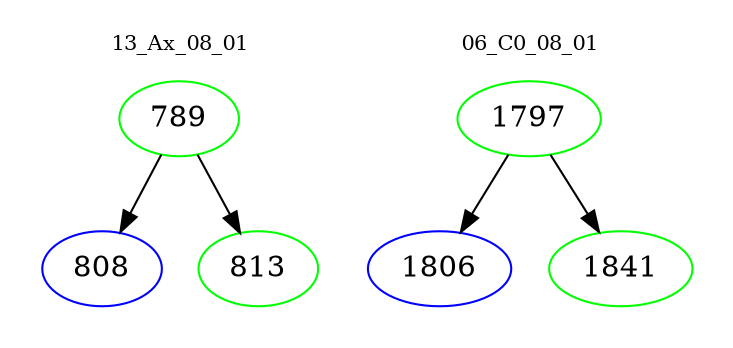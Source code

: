 digraph{
subgraph cluster_0 {
color = white
label = "13_Ax_08_01";
fontsize=10;
T0_789 [label="789", color="green"]
T0_789 -> T0_808 [color="black"]
T0_808 [label="808", color="blue"]
T0_789 -> T0_813 [color="black"]
T0_813 [label="813", color="green"]
}
subgraph cluster_1 {
color = white
label = "06_C0_08_01";
fontsize=10;
T1_1797 [label="1797", color="green"]
T1_1797 -> T1_1806 [color="black"]
T1_1806 [label="1806", color="blue"]
T1_1797 -> T1_1841 [color="black"]
T1_1841 [label="1841", color="green"]
}
}
